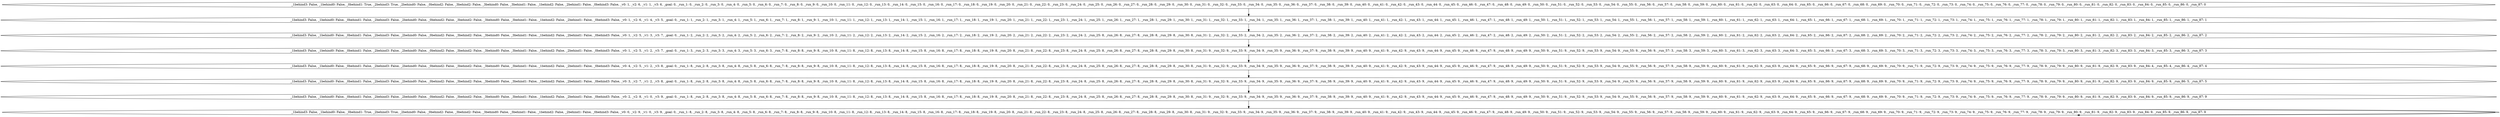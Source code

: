 digraph  {
0 [_0behind1=True, _0behind2=False, _0behind3=False, _1behind0=False, _1behind2=False, _1behind3=False, _2behind0=False, _2behind1=False, _2behind3=True, _3behind0=False, _3behind1=False, _3behind2=False, _goal=0, _run_1=0, _run_10=0, _run_11=0, _run_12=0, _run_13=0, _run_14=0, _run_15=0, _run_16=0, _run_17=0, _run_18=0, _run_19=0, _run_2=0, _run_20=0, _run_21=0, _run_22=0, _run_23=0, _run_24=0, _run_25=0, _run_26=0, _run_27=0, _run_28=0, _run_29=0, _run_3=0, _run_30=0, _run_31=0, _run_32=0, _run_33=0, _run_34=0, _run_35=0, _run_36=0, _run_37=0, _run_38=0, _run_39=0, _run_4=0, _run_40=0, _run_41=0, _run_42=0, _run_43=0, _run_44=0, _run_45=0, _run_46=0, _run_47=0, _run_48=0, _run_49=0, _run_5=0, _run_50=0, _run_51=0, _run_52=0, _run_53=0, _run_54=0, _run_55=0, _run_56=0, _run_57=0, _run_58=0, _run_59=0, _run_6=0, _run_60=0, _run_61=0, _run_62=0, _run_63=0, _run_64=0, _run_65=0, _run_66=0, _run_67=0, _run_68=0, _run_69=0, _run_7=0, _run_70=0, _run_71=0, _run_72=0, _run_73=0, _run_74=0, _run_75=0, _run_76=0, _run_77=0, _run_78=0, _run_79=0, _run_8=0, _run_80=0, _run_81=0, _run_82=0, _run_83=0, _run_84=0, _run_85=0, _run_86=0, _run_87=0, _run_9=0, _v0=1, _v1=1, _v2=6, _v3=6, label="_1behind3: False, _1behind0: False, _0behind1: True, _2behind3: True, _2behind0: False, _0behind2: False, _3behind2: False, _3behind0: False, _3behind1: False, _1behind2: False, _2behind1: False, _0behind3: False, _v0: 1, _v2: 6, _v1: 1, _v3: 6, _goal: 0, _run_1: 0, _run_2: 0, _run_3: 0, _run_4: 0, _run_5: 0, _run_6: 0, _run_7: 0, _run_8: 0, _run_9: 0, _run_10: 0, _run_11: 0, _run_12: 0, _run_13: 0, _run_14: 0, _run_15: 0, _run_16: 0, _run_17: 0, _run_18: 0, _run_19: 0, _run_20: 0, _run_21: 0, _run_22: 0, _run_23: 0, _run_24: 0, _run_25: 0, _run_26: 0, _run_27: 0, _run_28: 0, _run_29: 0, _run_30: 0, _run_31: 0, _run_32: 0, _run_33: 0, _run_34: 0, _run_35: 0, _run_36: 0, _run_37: 0, _run_38: 0, _run_39: 0, _run_40: 0, _run_41: 0, _run_42: 0, _run_43: 0, _run_44: 0, _run_45: 0, _run_46: 0, _run_47: 0, _run_48: 0, _run_49: 0, _run_50: 0, _run_51: 0, _run_52: 0, _run_53: 0, _run_54: 0, _run_55: 0, _run_56: 0, _run_57: 0, _run_58: 0, _run_59: 0, _run_60: 0, _run_61: 0, _run_62: 0, _run_63: 0, _run_64: 0, _run_65: 0, _run_66: 0, _run_67: 0, _run_68: 0, _run_69: 0, _run_70: 0, _run_71: 0, _run_72: 0, _run_73: 0, _run_74: 0, _run_75: 0, _run_76: 0, _run_77: 0, _run_78: 0, _run_79: 0, _run_80: 0, _run_81: 0, _run_82: 0, _run_83: 0, _run_84: 0, _run_85: 0, _run_86: 0, _run_87: 0"];
1 [_0behind1=False, _0behind2=False, _0behind3=False, _1behind0=False, _1behind2=False, _1behind3=False, _2behind0=False, _2behind1=False, _2behind3=False, _3behind0=False, _3behind1=False, _3behind2=False, _goal=0, _run_1=1, _run_10=1, _run_11=1, _run_12=1, _run_13=1, _run_14=1, _run_15=1, _run_16=1, _run_17=1, _run_18=1, _run_19=1, _run_2=1, _run_20=1, _run_21=1, _run_22=1, _run_23=1, _run_24=1, _run_25=1, _run_26=1, _run_27=1, _run_28=1, _run_29=1, _run_3=1, _run_30=1, _run_31=1, _run_32=1, _run_33=1, _run_34=1, _run_35=1, _run_36=1, _run_37=1, _run_38=1, _run_39=1, _run_4=1, _run_40=1, _run_41=1, _run_42=1, _run_43=1, _run_44=1, _run_45=1, _run_46=1, _run_47=1, _run_48=1, _run_49=1, _run_5=1, _run_50=1, _run_51=1, _run_52=1, _run_53=1, _run_54=1, _run_55=1, _run_56=1, _run_57=1, _run_58=1, _run_59=1, _run_6=1, _run_60=1, _run_61=1, _run_62=1, _run_63=1, _run_64=1, _run_65=1, _run_66=1, _run_67=1, _run_68=1, _run_69=1, _run_7=1, _run_70=1, _run_71=1, _run_72=1, _run_73=1, _run_74=1, _run_75=1, _run_76=1, _run_77=1, _run_78=1, _run_79=1, _run_8=1, _run_80=1, _run_81=1, _run_82=1, _run_83=1, _run_84=1, _run_85=1, _run_86=1, _run_87=1, _run_9=1, _v0=1, _v1=4, _v2=6, _v3=5, label="_1behind3: False, _1behind0: False, _0behind1: False, _2behind3: False, _2behind0: False, _0behind2: False, _3behind2: False, _3behind0: False, _3behind1: False, _1behind2: False, _2behind1: False, _0behind3: False, _v0: 1, _v2: 6, _v1: 4, _v3: 5, _goal: 0, _run_1: 1, _run_2: 1, _run_3: 1, _run_4: 1, _run_5: 1, _run_6: 1, _run_7: 1, _run_8: 1, _run_9: 1, _run_10: 1, _run_11: 1, _run_12: 1, _run_13: 1, _run_14: 1, _run_15: 1, _run_16: 1, _run_17: 1, _run_18: 1, _run_19: 1, _run_20: 1, _run_21: 1, _run_22: 1, _run_23: 1, _run_24: 1, _run_25: 1, _run_26: 1, _run_27: 1, _run_28: 1, _run_29: 1, _run_30: 1, _run_31: 1, _run_32: 1, _run_33: 1, _run_34: 1, _run_35: 1, _run_36: 1, _run_37: 1, _run_38: 1, _run_39: 1, _run_40: 1, _run_41: 1, _run_42: 1, _run_43: 1, _run_44: 1, _run_45: 1, _run_46: 1, _run_47: 1, _run_48: 1, _run_49: 1, _run_50: 1, _run_51: 1, _run_52: 1, _run_53: 1, _run_54: 1, _run_55: 1, _run_56: 1, _run_57: 1, _run_58: 1, _run_59: 1, _run_60: 1, _run_61: 1, _run_62: 1, _run_63: 1, _run_64: 1, _run_65: 1, _run_66: 1, _run_67: 1, _run_68: 1, _run_69: 1, _run_70: 1, _run_71: 1, _run_72: 1, _run_73: 1, _run_74: 1, _run_75: 1, _run_76: 1, _run_77: 1, _run_78: 1, _run_79: 1, _run_80: 1, _run_81: 1, _run_82: 1, _run_83: 1, _run_84: 1, _run_85: 1, _run_86: 1, _run_87: 1"];
2 [_0behind1=False, _0behind2=False, _0behind3=False, _1behind0=False, _1behind2=False, _1behind3=False, _2behind0=False, _2behind1=False, _2behind3=False, _3behind0=False, _3behind1=False, _3behind2=False, _goal=0, _run_1=2, _run_10=2, _run_11=2, _run_12=2, _run_13=2, _run_14=2, _run_15=2, _run_16=2, _run_17=2, _run_18=2, _run_19=2, _run_2=2, _run_20=2, _run_21=2, _run_22=2, _run_23=2, _run_24=2, _run_25=8, _run_26=8, _run_27=8, _run_28=8, _run_29=8, _run_3=2, _run_30=8, _run_31=2, _run_32=2, _run_33=2, _run_34=2, _run_35=2, _run_36=2, _run_37=2, _run_38=2, _run_39=2, _run_4=2, _run_40=2, _run_41=2, _run_42=2, _run_43=2, _run_44=2, _run_45=2, _run_46=2, _run_47=2, _run_48=2, _run_49=2, _run_5=2, _run_50=2, _run_51=2, _run_52=2, _run_53=2, _run_54=2, _run_55=2, _run_56=2, _run_57=2, _run_58=2, _run_59=2, _run_6=2, _run_60=2, _run_61=2, _run_62=2, _run_63=2, _run_64=2, _run_65=2, _run_66=2, _run_67=2, _run_68=2, _run_69=2, _run_7=2, _run_70=2, _run_71=2, _run_72=2, _run_73=2, _run_74=2, _run_75=2, _run_76=2, _run_77=2, _run_78=2, _run_79=2, _run_8=2, _run_80=2, _run_81=2, _run_82=2, _run_83=2, _run_84=2, _run_85=2, _run_86=2, _run_87=2, _run_9=2, _v0=1, _v1=3, _v2=5, _v3=7, label="_1behind3: False, _1behind0: False, _0behind1: False, _2behind3: False, _2behind0: False, _0behind2: False, _3behind2: False, _3behind0: False, _3behind1: False, _1behind2: False, _2behind1: False, _0behind3: False, _v0: 1, _v2: 5, _v1: 3, _v3: 7, _goal: 0, _run_1: 2, _run_2: 2, _run_3: 2, _run_4: 2, _run_5: 2, _run_6: 2, _run_7: 2, _run_8: 2, _run_9: 2, _run_10: 2, _run_11: 2, _run_12: 2, _run_13: 2, _run_14: 2, _run_15: 2, _run_16: 2, _run_17: 2, _run_18: 2, _run_19: 2, _run_20: 2, _run_21: 2, _run_22: 2, _run_23: 2, _run_24: 2, _run_25: 8, _run_26: 8, _run_27: 8, _run_28: 8, _run_29: 8, _run_30: 8, _run_31: 2, _run_32: 2, _run_33: 2, _run_34: 2, _run_35: 2, _run_36: 2, _run_37: 2, _run_38: 2, _run_39: 2, _run_40: 2, _run_41: 2, _run_42: 2, _run_43: 2, _run_44: 2, _run_45: 2, _run_46: 2, _run_47: 2, _run_48: 2, _run_49: 2, _run_50: 2, _run_51: 2, _run_52: 2, _run_53: 2, _run_54: 2, _run_55: 2, _run_56: 2, _run_57: 2, _run_58: 2, _run_59: 2, _run_60: 2, _run_61: 2, _run_62: 2, _run_63: 2, _run_64: 2, _run_65: 2, _run_66: 2, _run_67: 2, _run_68: 2, _run_69: 2, _run_70: 2, _run_71: 2, _run_72: 2, _run_73: 2, _run_74: 2, _run_75: 2, _run_76: 2, _run_77: 2, _run_78: 2, _run_79: 2, _run_80: 2, _run_81: 2, _run_82: 2, _run_83: 2, _run_84: 2, _run_85: 2, _run_86: 2, _run_87: 2"];
3 [_0behind1=False, _0behind2=False, _0behind3=False, _1behind0=False, _1behind2=False, _1behind3=False, _2behind0=False, _2behind1=False, _2behind3=False, _3behind0=False, _3behind1=False, _3behind2=False, _goal=0, _run_1=3, _run_10=8, _run_11=8, _run_12=8, _run_13=8, _run_14=8, _run_15=8, _run_16=8, _run_17=8, _run_18=8, _run_19=8, _run_2=3, _run_20=8, _run_21=8, _run_22=8, _run_23=8, _run_24=8, _run_25=8, _run_26=8, _run_27=8, _run_28=8, _run_29=8, _run_3=3, _run_30=8, _run_31=9, _run_32=9, _run_33=9, _run_34=9, _run_35=9, _run_36=9, _run_37=9, _run_38=9, _run_39=9, _run_4=3, _run_40=9, _run_41=9, _run_42=9, _run_43=9, _run_44=9, _run_45=9, _run_46=9, _run_47=9, _run_48=9, _run_49=9, _run_5=3, _run_50=9, _run_51=9, _run_52=9, _run_53=9, _run_54=9, _run_55=9, _run_56=9, _run_57=3, _run_58=3, _run_59=3, _run_6=3, _run_60=3, _run_61=3, _run_62=3, _run_63=3, _run_64=3, _run_65=3, _run_66=3, _run_67=3, _run_68=3, _run_69=3, _run_7=8, _run_70=3, _run_71=3, _run_72=3, _run_73=3, _run_74=3, _run_75=3, _run_76=3, _run_77=3, _run_78=3, _run_79=3, _run_8=8, _run_80=3, _run_81=3, _run_82=3, _run_83=3, _run_84=3, _run_85=3, _run_86=3, _run_87=3, _run_9=8, _v0=1, _v1=2, _v2=5, _v3=7, label="_1behind3: False, _1behind0: False, _0behind1: False, _2behind3: False, _2behind0: False, _0behind2: False, _3behind2: False, _3behind0: False, _3behind1: False, _1behind2: False, _2behind1: False, _0behind3: False, _v0: 1, _v2: 5, _v1: 2, _v3: 7, _goal: 0, _run_1: 3, _run_2: 3, _run_3: 3, _run_4: 3, _run_5: 3, _run_6: 3, _run_7: 8, _run_8: 8, _run_9: 8, _run_10: 8, _run_11: 8, _run_12: 8, _run_13: 8, _run_14: 8, _run_15: 8, _run_16: 8, _run_17: 8, _run_18: 8, _run_19: 8, _run_20: 8, _run_21: 8, _run_22: 8, _run_23: 8, _run_24: 8, _run_25: 8, _run_26: 8, _run_27: 8, _run_28: 8, _run_29: 8, _run_30: 8, _run_31: 9, _run_32: 9, _run_33: 9, _run_34: 9, _run_35: 9, _run_36: 9, _run_37: 9, _run_38: 9, _run_39: 9, _run_40: 9, _run_41: 9, _run_42: 9, _run_43: 9, _run_44: 9, _run_45: 9, _run_46: 9, _run_47: 9, _run_48: 9, _run_49: 9, _run_50: 9, _run_51: 9, _run_52: 9, _run_53: 9, _run_54: 9, _run_55: 9, _run_56: 9, _run_57: 3, _run_58: 3, _run_59: 3, _run_60: 3, _run_61: 3, _run_62: 3, _run_63: 3, _run_64: 3, _run_65: 3, _run_66: 3, _run_67: 3, _run_68: 3, _run_69: 3, _run_70: 3, _run_71: 3, _run_72: 3, _run_73: 3, _run_74: 3, _run_75: 3, _run_76: 3, _run_77: 3, _run_78: 3, _run_79: 3, _run_80: 3, _run_81: 3, _run_82: 3, _run_83: 3, _run_84: 3, _run_85: 3, _run_86: 3, _run_87: 3"];
4 [_0behind1=False, _0behind2=False, _0behind3=False, _1behind0=False, _1behind2=False, _1behind3=False, _2behind0=False, _2behind1=False, _2behind3=False, _3behind0=False, _3behind1=False, _3behind2=False, _goal=0, _run_1=8, _run_10=8, _run_11=8, _run_12=8, _run_13=8, _run_14=8, _run_15=8, _run_16=8, _run_17=8, _run_18=8, _run_19=8, _run_2=8, _run_20=8, _run_21=8, _run_22=8, _run_23=8, _run_24=8, _run_25=8, _run_26=8, _run_27=8, _run_28=8, _run_29=8, _run_3=8, _run_30=8, _run_31=9, _run_32=9, _run_33=9, _run_34=9, _run_35=9, _run_36=9, _run_37=9, _run_38=9, _run_39=9, _run_4=8, _run_40=9, _run_41=9, _run_42=9, _run_43=9, _run_44=9, _run_45=9, _run_46=9, _run_47=9, _run_48=9, _run_49=9, _run_5=8, _run_50=9, _run_51=9, _run_52=9, _run_53=9, _run_54=9, _run_55=9, _run_56=9, _run_57=9, _run_58=9, _run_59=9, _run_6=8, _run_60=9, _run_61=9, _run_62=9, _run_63=9, _run_64=9, _run_65=9, _run_66=9, _run_67=9, _run_68=9, _run_69=9, _run_7=8, _run_70=9, _run_71=9, _run_72=9, _run_73=9, _run_74=9, _run_75=9, _run_76=9, _run_77=9, _run_78=9, _run_79=9, _run_8=8, _run_80=9, _run_81=9, _run_82=9, _run_83=9, _run_84=4, _run_85=4, _run_86=4, _run_87=4, _run_9=8, _v0=4, _v1=2, _v2=5, _v3=8, label="_1behind3: False, _1behind0: False, _0behind1: False, _2behind3: False, _2behind0: False, _0behind2: False, _3behind2: False, _3behind0: False, _3behind1: False, _1behind2: False, _2behind1: False, _0behind3: False, _v0: 4, _v2: 5, _v1: 2, _v3: 8, _goal: 0, _run_1: 8, _run_2: 8, _run_3: 8, _run_4: 8, _run_5: 8, _run_6: 8, _run_7: 8, _run_8: 8, _run_9: 8, _run_10: 8, _run_11: 8, _run_12: 8, _run_13: 8, _run_14: 8, _run_15: 8, _run_16: 8, _run_17: 8, _run_18: 8, _run_19: 8, _run_20: 8, _run_21: 8, _run_22: 8, _run_23: 8, _run_24: 8, _run_25: 8, _run_26: 8, _run_27: 8, _run_28: 8, _run_29: 8, _run_30: 8, _run_31: 9, _run_32: 9, _run_33: 9, _run_34: 9, _run_35: 9, _run_36: 9, _run_37: 9, _run_38: 9, _run_39: 9, _run_40: 9, _run_41: 9, _run_42: 9, _run_43: 9, _run_44: 9, _run_45: 9, _run_46: 9, _run_47: 9, _run_48: 9, _run_49: 9, _run_50: 9, _run_51: 9, _run_52: 9, _run_53: 9, _run_54: 9, _run_55: 9, _run_56: 9, _run_57: 9, _run_58: 9, _run_59: 9, _run_60: 9, _run_61: 9, _run_62: 9, _run_63: 9, _run_64: 9, _run_65: 9, _run_66: 9, _run_67: 9, _run_68: 9, _run_69: 9, _run_70: 9, _run_71: 9, _run_72: 9, _run_73: 9, _run_74: 9, _run_75: 9, _run_76: 9, _run_77: 9, _run_78: 9, _run_79: 9, _run_80: 9, _run_81: 9, _run_82: 9, _run_83: 9, _run_84: 4, _run_85: 4, _run_86: 4, _run_87: 4"];
5 [_0behind1=False, _0behind2=False, _0behind3=False, _1behind0=False, _1behind2=False, _1behind3=False, _2behind0=False, _2behind1=False, _2behind3=False, _3behind0=False, _3behind1=False, _3behind2=False, _goal=0, _run_1=8, _run_10=8, _run_11=8, _run_12=8, _run_13=8, _run_14=8, _run_15=8, _run_16=8, _run_17=8, _run_18=8, _run_19=8, _run_2=8, _run_20=8, _run_21=8, _run_22=8, _run_23=8, _run_24=8, _run_25=8, _run_26=8, _run_27=8, _run_28=8, _run_29=8, _run_3=8, _run_30=8, _run_31=9, _run_32=9, _run_33=9, _run_34=9, _run_35=9, _run_36=9, _run_37=9, _run_38=9, _run_39=9, _run_4=8, _run_40=9, _run_41=9, _run_42=9, _run_43=9, _run_44=9, _run_45=9, _run_46=9, _run_47=9, _run_48=9, _run_49=9, _run_5=8, _run_50=9, _run_51=9, _run_52=9, _run_53=9, _run_54=9, _run_55=9, _run_56=9, _run_57=9, _run_58=9, _run_59=9, _run_6=8, _run_60=9, _run_61=9, _run_62=9, _run_63=9, _run_64=9, _run_65=9, _run_66=9, _run_67=9, _run_68=9, _run_69=9, _run_7=8, _run_70=9, _run_71=9, _run_72=9, _run_73=9, _run_74=9, _run_75=9, _run_76=9, _run_77=9, _run_78=9, _run_79=9, _run_8=8, _run_80=9, _run_81=9, _run_82=9, _run_83=9, _run_84=9, _run_85=9, _run_86=5, _run_87=5, _run_9=8, _v0=3, _v1=2, _v2=7, _v3=8, label="_1behind3: False, _1behind0: False, _0behind1: False, _2behind3: False, _2behind0: False, _0behind2: False, _3behind2: False, _3behind0: False, _3behind1: False, _1behind2: False, _2behind1: False, _0behind3: False, _v0: 3, _v2: 7, _v1: 2, _v3: 8, _goal: 0, _run_1: 8, _run_2: 8, _run_3: 8, _run_4: 8, _run_5: 8, _run_6: 8, _run_7: 8, _run_8: 8, _run_9: 8, _run_10: 8, _run_11: 8, _run_12: 8, _run_13: 8, _run_14: 8, _run_15: 8, _run_16: 8, _run_17: 8, _run_18: 8, _run_19: 8, _run_20: 8, _run_21: 8, _run_22: 8, _run_23: 8, _run_24: 8, _run_25: 8, _run_26: 8, _run_27: 8, _run_28: 8, _run_29: 8, _run_30: 8, _run_31: 9, _run_32: 9, _run_33: 9, _run_34: 9, _run_35: 9, _run_36: 9, _run_37: 9, _run_38: 9, _run_39: 9, _run_40: 9, _run_41: 9, _run_42: 9, _run_43: 9, _run_44: 9, _run_45: 9, _run_46: 9, _run_47: 9, _run_48: 9, _run_49: 9, _run_50: 9, _run_51: 9, _run_52: 9, _run_53: 9, _run_54: 9, _run_55: 9, _run_56: 9, _run_57: 9, _run_58: 9, _run_59: 9, _run_60: 9, _run_61: 9, _run_62: 9, _run_63: 9, _run_64: 9, _run_65: 9, _run_66: 9, _run_67: 9, _run_68: 9, _run_69: 9, _run_70: 9, _run_71: 9, _run_72: 9, _run_73: 9, _run_74: 9, _run_75: 9, _run_76: 9, _run_77: 9, _run_78: 9, _run_79: 9, _run_80: 9, _run_81: 9, _run_82: 9, _run_83: 9, _run_84: 9, _run_85: 9, _run_86: 5, _run_87: 5"];
6 [_0behind1=False, _0behind2=False, _0behind3=False, _1behind0=False, _1behind2=False, _1behind3=False, _2behind0=False, _2behind1=False, _2behind3=False, _3behind0=False, _3behind1=False, _3behind2=False, _goal=0, _run_1=8, _run_10=8, _run_11=8, _run_12=8, _run_13=8, _run_14=8, _run_15=8, _run_16=8, _run_17=8, _run_18=8, _run_19=8, _run_2=8, _run_20=8, _run_21=8, _run_22=8, _run_23=8, _run_24=8, _run_25=8, _run_26=8, _run_27=8, _run_28=8, _run_29=8, _run_3=8, _run_30=8, _run_31=9, _run_32=9, _run_33=9, _run_34=9, _run_35=9, _run_36=9, _run_37=9, _run_38=9, _run_39=9, _run_4=8, _run_40=9, _run_41=9, _run_42=9, _run_43=9, _run_44=9, _run_45=9, _run_46=9, _run_47=9, _run_48=9, _run_49=9, _run_5=8, _run_50=9, _run_51=9, _run_52=9, _run_53=9, _run_54=9, _run_55=9, _run_56=9, _run_57=9, _run_58=9, _run_59=9, _run_6=8, _run_60=9, _run_61=9, _run_62=9, _run_63=9, _run_64=9, _run_65=9, _run_66=9, _run_67=9, _run_68=9, _run_69=9, _run_7=8, _run_70=9, _run_71=9, _run_72=9, _run_73=9, _run_74=9, _run_75=9, _run_76=9, _run_77=9, _run_78=9, _run_79=9, _run_8=8, _run_80=9, _run_81=9, _run_82=9, _run_83=9, _run_84=9, _run_85=9, _run_86=9, _run_87=9, _run_9=8, _v0=2, _v1=0, _v2=8, _v3=9, label="_1behind3: False, _1behind0: False, _0behind1: False, _2behind3: False, _2behind0: False, _0behind2: False, _3behind2: False, _3behind0: False, _3behind1: False, _1behind2: False, _2behind1: False, _0behind3: False, _v0: 2, _v2: 8, _v1: 0, _v3: 9, _goal: 0, _run_1: 8, _run_2: 8, _run_3: 8, _run_4: 8, _run_5: 8, _run_6: 8, _run_7: 8, _run_8: 8, _run_9: 8, _run_10: 8, _run_11: 8, _run_12: 8, _run_13: 8, _run_14: 8, _run_15: 8, _run_16: 8, _run_17: 8, _run_18: 8, _run_19: 8, _run_20: 8, _run_21: 8, _run_22: 8, _run_23: 8, _run_24: 8, _run_25: 8, _run_26: 8, _run_27: 8, _run_28: 8, _run_29: 8, _run_30: 8, _run_31: 9, _run_32: 9, _run_33: 9, _run_34: 9, _run_35: 9, _run_36: 9, _run_37: 9, _run_38: 9, _run_39: 9, _run_40: 9, _run_41: 9, _run_42: 9, _run_43: 9, _run_44: 9, _run_45: 9, _run_46: 9, _run_47: 9, _run_48: 9, _run_49: 9, _run_50: 9, _run_51: 9, _run_52: 9, _run_53: 9, _run_54: 9, _run_55: 9, _run_56: 9, _run_57: 9, _run_58: 9, _run_59: 9, _run_60: 9, _run_61: 9, _run_62: 9, _run_63: 9, _run_64: 9, _run_65: 9, _run_66: 9, _run_67: 9, _run_68: 9, _run_69: 9, _run_70: 9, _run_71: 9, _run_72: 9, _run_73: 9, _run_74: 9, _run_75: 9, _run_76: 9, _run_77: 9, _run_78: 9, _run_79: 9, _run_80: 9, _run_81: 9, _run_82: 9, _run_83: 9, _run_84: 9, _run_85: 9, _run_86: 9, _run_87: 9"];
7 [_0behind1=True, _0behind2=False, _0behind3=False, _1behind0=False, _1behind2=False, _1behind3=False, _2behind0=False, _2behind1=False, _2behind3=True, _3behind0=False, _3behind1=False, _3behind2=False, _goal=0, _run_1=8, _run_10=8, _run_11=8, _run_12=8, _run_13=8, _run_14=8, _run_15=8, _run_16=8, _run_17=8, _run_18=8, _run_19=8, _run_2=8, _run_20=8, _run_21=8, _run_22=8, _run_23=8, _run_24=8, _run_25=8, _run_26=8, _run_27=8, _run_28=8, _run_29=8, _run_3=8, _run_30=8, _run_31=9, _run_32=9, _run_33=9, _run_34=9, _run_35=9, _run_36=9, _run_37=9, _run_38=9, _run_39=9, _run_4=8, _run_40=9, _run_41=9, _run_42=9, _run_43=9, _run_44=9, _run_45=9, _run_46=9, _run_47=9, _run_48=9, _run_49=9, _run_5=8, _run_50=9, _run_51=9, _run_52=9, _run_53=9, _run_54=9, _run_55=9, _run_56=9, _run_57=9, _run_58=9, _run_59=9, _run_6=8, _run_60=9, _run_61=9, _run_62=9, _run_63=9, _run_64=9, _run_65=9, _run_66=9, _run_67=9, _run_68=9, _run_69=9, _run_7=8, _run_70=9, _run_71=9, _run_72=9, _run_73=9, _run_74=9, _run_75=9, _run_76=9, _run_77=9, _run_78=9, _run_79=9, _run_8=8, _run_80=9, _run_81=9, _run_82=9, _run_83=9, _run_84=9, _run_85=9, _run_86=9, _run_87=9, _run_9=8, _v0=0, _v1=0, _v2=9, _v3=9, label="_1behind3: False, _1behind0: False, _0behind1: True, _2behind3: True, _2behind0: False, _0behind2: False, _3behind2: False, _3behind0: False, _3behind1: False, _1behind2: False, _2behind1: False, _0behind3: False, _v0: 0, _v2: 9, _v1: 0, _v3: 9, _goal: 0, _run_1: 8, _run_2: 8, _run_3: 8, _run_4: 8, _run_5: 8, _run_6: 8, _run_7: 8, _run_8: 8, _run_9: 8, _run_10: 8, _run_11: 8, _run_12: 8, _run_13: 8, _run_14: 8, _run_15: 8, _run_16: 8, _run_17: 8, _run_18: 8, _run_19: 8, _run_20: 8, _run_21: 8, _run_22: 8, _run_23: 8, _run_24: 8, _run_25: 8, _run_26: 8, _run_27: 8, _run_28: 8, _run_29: 8, _run_30: 8, _run_31: 9, _run_32: 9, _run_33: 9, _run_34: 9, _run_35: 9, _run_36: 9, _run_37: 9, _run_38: 9, _run_39: 9, _run_40: 9, _run_41: 9, _run_42: 9, _run_43: 9, _run_44: 9, _run_45: 9, _run_46: 9, _run_47: 9, _run_48: 9, _run_49: 9, _run_50: 9, _run_51: 9, _run_52: 9, _run_53: 9, _run_54: 9, _run_55: 9, _run_56: 9, _run_57: 9, _run_58: 9, _run_59: 9, _run_60: 9, _run_61: 9, _run_62: 9, _run_63: 9, _run_64: 9, _run_65: 9, _run_66: 9, _run_67: 9, _run_68: 9, _run_69: 9, _run_70: 9, _run_71: 9, _run_72: 9, _run_73: 9, _run_74: 9, _run_75: 9, _run_76: 9, _run_77: 9, _run_78: 9, _run_79: 9, _run_80: 9, _run_81: 9, _run_82: 9, _run_83: 9, _run_84: 9, _run_85: 9, _run_86: 9, _run_87: 9"];
0 -> 1;
1 -> 2;
2 -> 3;
3 -> 4;
4 -> 5;
5 -> 6;
6 -> 7;
7 -> 7;
node [label="shape: box", shape=box];
}

